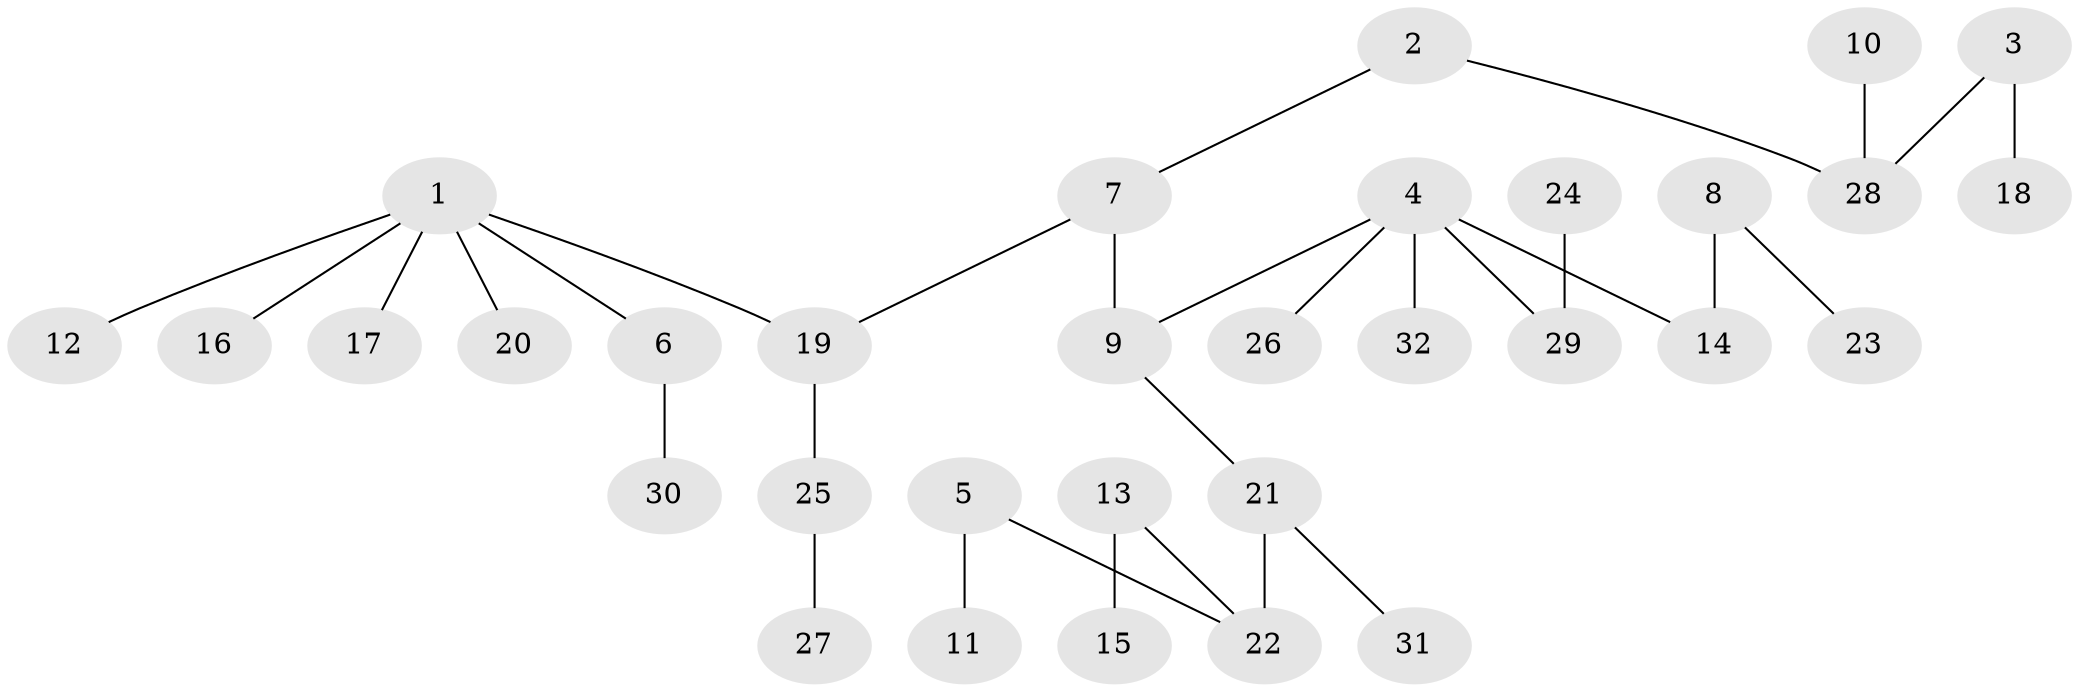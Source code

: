 // original degree distribution, {2: 0.34375, 5: 0.046875, 4: 0.078125, 6: 0.015625, 3: 0.0625, 1: 0.453125}
// Generated by graph-tools (version 1.1) at 2025/02/03/09/25 03:02:18]
// undirected, 32 vertices, 31 edges
graph export_dot {
graph [start="1"]
  node [color=gray90,style=filled];
  1;
  2;
  3;
  4;
  5;
  6;
  7;
  8;
  9;
  10;
  11;
  12;
  13;
  14;
  15;
  16;
  17;
  18;
  19;
  20;
  21;
  22;
  23;
  24;
  25;
  26;
  27;
  28;
  29;
  30;
  31;
  32;
  1 -- 6 [weight=1.0];
  1 -- 12 [weight=1.0];
  1 -- 16 [weight=1.0];
  1 -- 17 [weight=1.0];
  1 -- 19 [weight=1.0];
  1 -- 20 [weight=1.0];
  2 -- 7 [weight=1.0];
  2 -- 28 [weight=1.0];
  3 -- 18 [weight=1.0];
  3 -- 28 [weight=1.0];
  4 -- 9 [weight=1.0];
  4 -- 14 [weight=1.0];
  4 -- 26 [weight=1.0];
  4 -- 29 [weight=1.0];
  4 -- 32 [weight=1.0];
  5 -- 11 [weight=1.0];
  5 -- 22 [weight=1.0];
  6 -- 30 [weight=1.0];
  7 -- 9 [weight=1.0];
  7 -- 19 [weight=1.0];
  8 -- 14 [weight=1.0];
  8 -- 23 [weight=1.0];
  9 -- 21 [weight=1.0];
  10 -- 28 [weight=1.0];
  13 -- 15 [weight=1.0];
  13 -- 22 [weight=1.0];
  19 -- 25 [weight=1.0];
  21 -- 22 [weight=1.0];
  21 -- 31 [weight=1.0];
  24 -- 29 [weight=1.0];
  25 -- 27 [weight=1.0];
}
